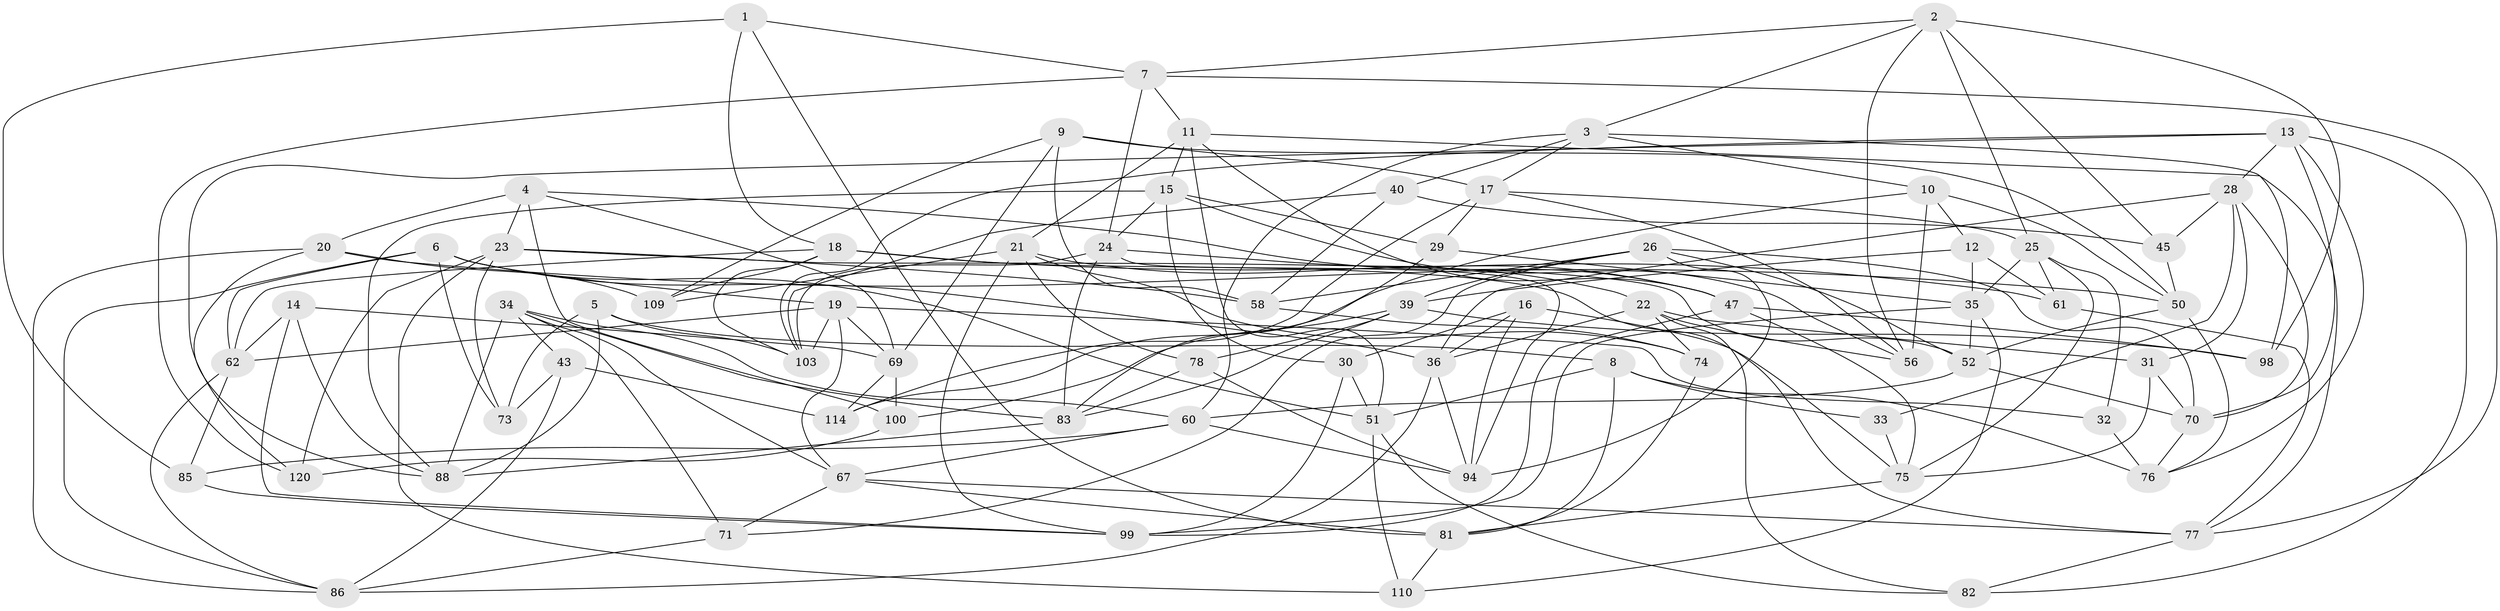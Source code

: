 // original degree distribution, {4: 1.0}
// Generated by graph-tools (version 1.1) at 2025/42/03/06/25 10:42:24]
// undirected, 73 vertices, 188 edges
graph export_dot {
graph [start="1"]
  node [color=gray90,style=filled];
  1;
  2 [super="+92"];
  3 [super="+64"];
  4 [super="+48"];
  5;
  6 [super="+63"];
  7 [super="+79"];
  8 [super="+89"];
  9 [super="+41"];
  10 [super="+44"];
  11 [super="+37"];
  12;
  13 [super="+84"];
  14;
  15 [super="+59"];
  16;
  17 [super="+38"];
  18 [super="+27"];
  19 [super="+68"];
  20 [super="+49"];
  21 [super="+57"];
  22 [super="+104"];
  23 [super="+46"];
  24 [super="+80"];
  25 [super="+95"];
  26 [super="+108"];
  28 [super="+53"];
  29;
  30;
  31;
  32;
  33;
  34 [super="+55"];
  35 [super="+65"];
  36 [super="+72"];
  39 [super="+42"];
  40;
  43;
  45;
  47 [super="+111"];
  50 [super="+113"];
  51 [super="+54"];
  52 [super="+66"];
  56 [super="+105"];
  58 [super="+107"];
  60 [super="+96"];
  61;
  62 [super="+116"];
  67 [super="+101"];
  69 [super="+90"];
  70 [super="+87"];
  71;
  73;
  74;
  75 [super="+115"];
  76 [super="+93"];
  77 [super="+102"];
  78;
  81 [super="+112"];
  82;
  83 [super="+91"];
  85;
  86 [super="+106"];
  88 [super="+118"];
  94 [super="+97"];
  98;
  99 [super="+119"];
  100;
  103 [super="+117"];
  109;
  110;
  114;
  120;
  1 -- 81;
  1 -- 85;
  1 -- 18;
  1 -- 7;
  2 -- 98;
  2 -- 25;
  2 -- 56;
  2 -- 3;
  2 -- 45;
  2 -- 7;
  3 -- 98;
  3 -- 40;
  3 -- 10;
  3 -- 60;
  3 -- 17;
  4 -- 47;
  4 -- 100;
  4 -- 69;
  4 -- 20 [weight=2];
  4 -- 23;
  5 -- 73;
  5 -- 103;
  5 -- 8;
  5 -- 88;
  6 -- 51;
  6 -- 73;
  6 -- 62;
  6 -- 86;
  6 -- 19;
  6 -- 36;
  7 -- 11;
  7 -- 120;
  7 -- 77;
  7 -- 24;
  8 -- 33 [weight=2];
  8 -- 51;
  8 -- 81;
  8 -- 76;
  9 -- 58 [weight=2];
  9 -- 17;
  9 -- 109;
  9 -- 69;
  9 -- 50;
  10 -- 56 [weight=2];
  10 -- 12;
  10 -- 50;
  10 -- 114;
  11 -- 51;
  11 -- 15;
  11 -- 21;
  11 -- 77;
  11 -- 47;
  12 -- 61;
  12 -- 39;
  12 -- 35;
  13 -- 70;
  13 -- 76;
  13 -- 82;
  13 -- 120;
  13 -- 28;
  13 -- 103;
  14 -- 62;
  14 -- 88;
  14 -- 69;
  14 -- 99;
  15 -- 29;
  15 -- 30;
  15 -- 24;
  15 -- 56;
  15 -- 88;
  16 -- 30;
  16 -- 36;
  16 -- 75;
  16 -- 94;
  17 -- 29;
  17 -- 25;
  17 -- 56;
  17 -- 114;
  18 -- 61;
  18 -- 77;
  18 -- 109;
  18 -- 62;
  18 -- 103;
  19 -- 32;
  19 -- 67;
  19 -- 62;
  19 -- 69;
  19 -- 103;
  20 -- 88;
  20 -- 109;
  20 -- 86;
  20 -- 50;
  21 -- 74;
  21 -- 22;
  21 -- 78;
  21 -- 109;
  21 -- 99;
  22 -- 31;
  22 -- 82;
  22 -- 56;
  22 -- 74;
  22 -- 36;
  23 -- 73;
  23 -- 120;
  23 -- 52;
  23 -- 110;
  23 -- 58;
  24 -- 94;
  24 -- 103;
  24 -- 83;
  24 -- 47;
  25 -- 61;
  25 -- 35;
  25 -- 32;
  25 -- 75;
  26 -- 94;
  26 -- 39;
  26 -- 70;
  26 -- 71;
  26 -- 58;
  26 -- 52;
  28 -- 33;
  28 -- 36;
  28 -- 45;
  28 -- 70;
  28 -- 31;
  29 -- 35;
  29 -- 83;
  30 -- 99;
  30 -- 51;
  31 -- 70;
  31 -- 75;
  32 -- 76 [weight=2];
  33 -- 75;
  34 -- 43;
  34 -- 67;
  34 -- 88;
  34 -- 83;
  34 -- 71;
  34 -- 60;
  35 -- 110;
  35 -- 99;
  35 -- 52;
  36 -- 86;
  36 -- 94;
  39 -- 98;
  39 -- 83;
  39 -- 78;
  39 -- 100;
  40 -- 58;
  40 -- 45;
  40 -- 103;
  43 -- 114;
  43 -- 73;
  43 -- 86;
  45 -- 50;
  47 -- 75;
  47 -- 98;
  47 -- 99;
  50 -- 76;
  50 -- 52;
  51 -- 82;
  51 -- 110;
  52 -- 70;
  52 -- 60;
  58 -- 74;
  60 -- 94;
  60 -- 85;
  60 -- 67;
  61 -- 77;
  62 -- 86;
  62 -- 85;
  67 -- 71;
  67 -- 81;
  67 -- 77;
  69 -- 100;
  69 -- 114;
  70 -- 76;
  71 -- 86;
  74 -- 81;
  75 -- 81;
  77 -- 82;
  78 -- 94;
  78 -- 83;
  81 -- 110;
  83 -- 88;
  85 -- 99;
  100 -- 120;
}
